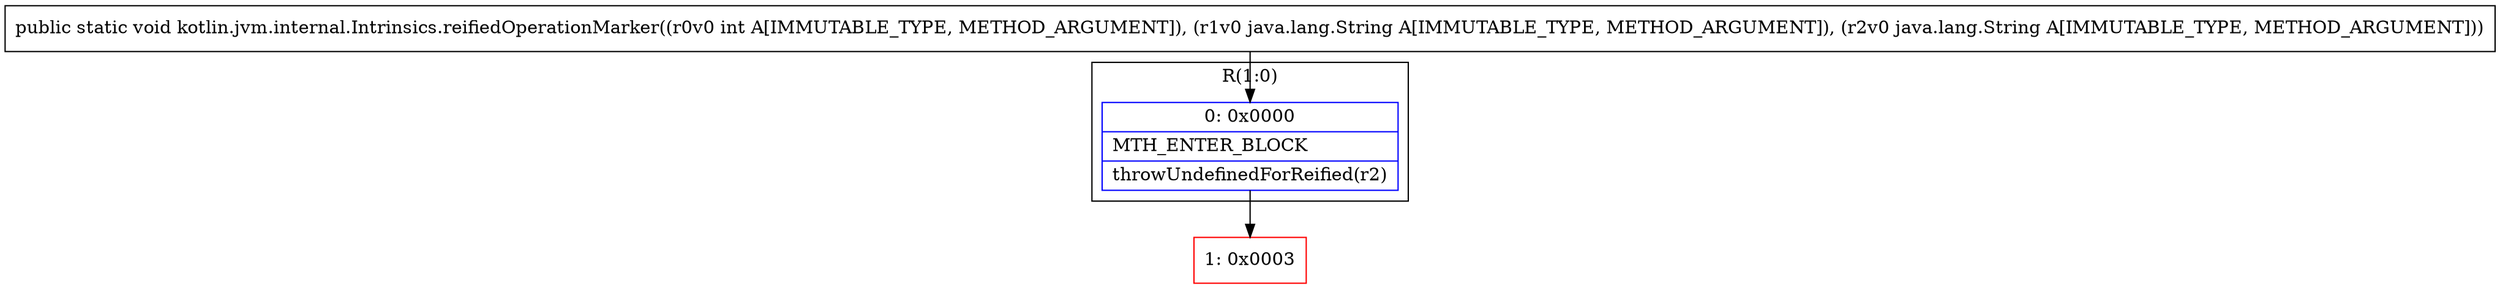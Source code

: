 digraph "CFG forkotlin.jvm.internal.Intrinsics.reifiedOperationMarker(ILjava\/lang\/String;Ljava\/lang\/String;)V" {
subgraph cluster_Region_1707900299 {
label = "R(1:0)";
node [shape=record,color=blue];
Node_0 [shape=record,label="{0\:\ 0x0000|MTH_ENTER_BLOCK\l|throwUndefinedForReified(r2)\l}"];
}
Node_1 [shape=record,color=red,label="{1\:\ 0x0003}"];
MethodNode[shape=record,label="{public static void kotlin.jvm.internal.Intrinsics.reifiedOperationMarker((r0v0 int A[IMMUTABLE_TYPE, METHOD_ARGUMENT]), (r1v0 java.lang.String A[IMMUTABLE_TYPE, METHOD_ARGUMENT]), (r2v0 java.lang.String A[IMMUTABLE_TYPE, METHOD_ARGUMENT])) }"];
MethodNode -> Node_0;
Node_0 -> Node_1;
}

